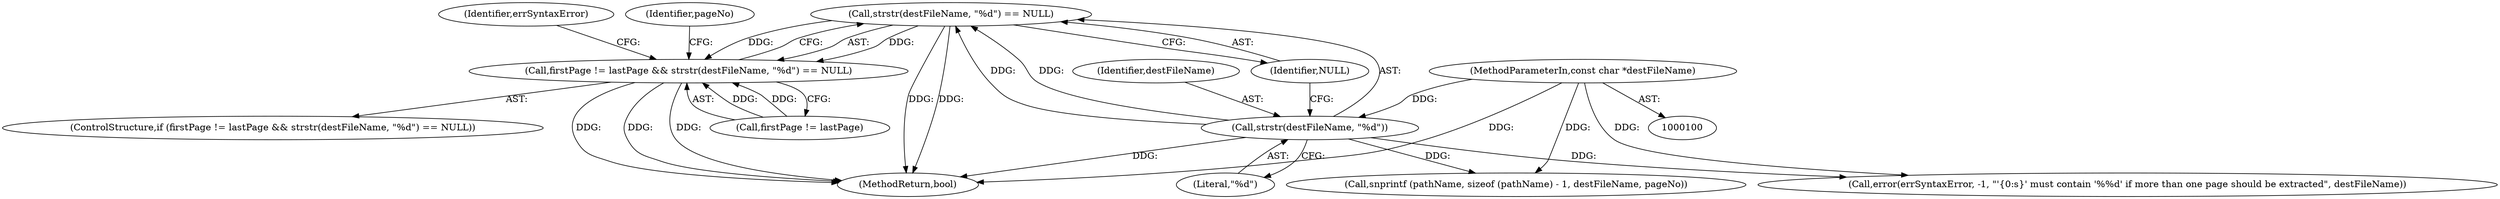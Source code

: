 digraph "0_poppler_b8682d868ddf7f741e93b791588af0932893f95c@API" {
"1000161" [label="(Call,strstr(destFileName, \"%d\") == NULL)"];
"1000162" [label="(Call,strstr(destFileName, \"%d\"))"];
"1000102" [label="(MethodParameterIn,const char *destFileName)"];
"1000157" [label="(Call,firstPage != lastPage && strstr(destFileName, \"%d\") == NULL)"];
"1000102" [label="(MethodParameterIn,const char *destFileName)"];
"1000178" [label="(Identifier,pageNo)"];
"1000186" [label="(Call,snprintf (pathName, sizeof (pathName) - 1, destFileName, pageNo))"];
"1000162" [label="(Call,strstr(destFileName, \"%d\"))"];
"1000164" [label="(Literal,\"%d\")"];
"1000161" [label="(Call,strstr(destFileName, \"%d\") == NULL)"];
"1000158" [label="(Call,firstPage != lastPage)"];
"1000168" [label="(Identifier,errSyntaxError)"];
"1000222" [label="(MethodReturn,bool)"];
"1000167" [label="(Call,error(errSyntaxError, -1, \"'{0:s}' must contain '%%d' if more than one page should be extracted\", destFileName))"];
"1000163" [label="(Identifier,destFileName)"];
"1000165" [label="(Identifier,NULL)"];
"1000156" [label="(ControlStructure,if (firstPage != lastPage && strstr(destFileName, \"%d\") == NULL))"];
"1000157" [label="(Call,firstPage != lastPage && strstr(destFileName, \"%d\") == NULL)"];
"1000161" -> "1000157"  [label="AST: "];
"1000161" -> "1000165"  [label="CFG: "];
"1000162" -> "1000161"  [label="AST: "];
"1000165" -> "1000161"  [label="AST: "];
"1000157" -> "1000161"  [label="CFG: "];
"1000161" -> "1000222"  [label="DDG: "];
"1000161" -> "1000222"  [label="DDG: "];
"1000161" -> "1000157"  [label="DDG: "];
"1000161" -> "1000157"  [label="DDG: "];
"1000162" -> "1000161"  [label="DDG: "];
"1000162" -> "1000161"  [label="DDG: "];
"1000162" -> "1000164"  [label="CFG: "];
"1000163" -> "1000162"  [label="AST: "];
"1000164" -> "1000162"  [label="AST: "];
"1000165" -> "1000162"  [label="CFG: "];
"1000162" -> "1000222"  [label="DDG: "];
"1000102" -> "1000162"  [label="DDG: "];
"1000162" -> "1000167"  [label="DDG: "];
"1000162" -> "1000186"  [label="DDG: "];
"1000102" -> "1000100"  [label="AST: "];
"1000102" -> "1000222"  [label="DDG: "];
"1000102" -> "1000167"  [label="DDG: "];
"1000102" -> "1000186"  [label="DDG: "];
"1000157" -> "1000156"  [label="AST: "];
"1000157" -> "1000158"  [label="CFG: "];
"1000158" -> "1000157"  [label="AST: "];
"1000168" -> "1000157"  [label="CFG: "];
"1000178" -> "1000157"  [label="CFG: "];
"1000157" -> "1000222"  [label="DDG: "];
"1000157" -> "1000222"  [label="DDG: "];
"1000157" -> "1000222"  [label="DDG: "];
"1000158" -> "1000157"  [label="DDG: "];
"1000158" -> "1000157"  [label="DDG: "];
}
